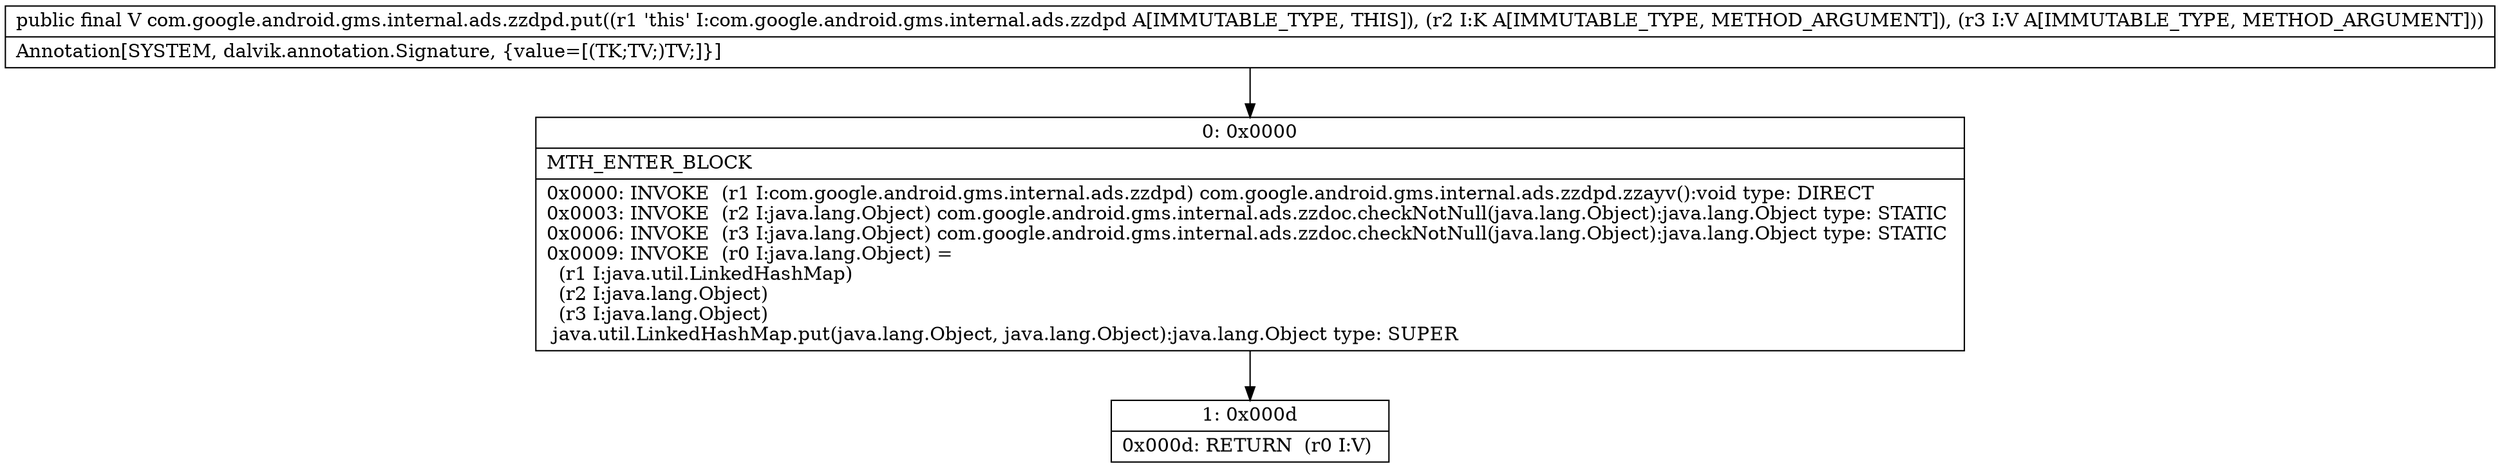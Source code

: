 digraph "CFG forcom.google.android.gms.internal.ads.zzdpd.put(Ljava\/lang\/Object;Ljava\/lang\/Object;)Ljava\/lang\/Object;" {
Node_0 [shape=record,label="{0\:\ 0x0000|MTH_ENTER_BLOCK\l|0x0000: INVOKE  (r1 I:com.google.android.gms.internal.ads.zzdpd) com.google.android.gms.internal.ads.zzdpd.zzayv():void type: DIRECT \l0x0003: INVOKE  (r2 I:java.lang.Object) com.google.android.gms.internal.ads.zzdoc.checkNotNull(java.lang.Object):java.lang.Object type: STATIC \l0x0006: INVOKE  (r3 I:java.lang.Object) com.google.android.gms.internal.ads.zzdoc.checkNotNull(java.lang.Object):java.lang.Object type: STATIC \l0x0009: INVOKE  (r0 I:java.lang.Object) = \l  (r1 I:java.util.LinkedHashMap)\l  (r2 I:java.lang.Object)\l  (r3 I:java.lang.Object)\l java.util.LinkedHashMap.put(java.lang.Object, java.lang.Object):java.lang.Object type: SUPER \l}"];
Node_1 [shape=record,label="{1\:\ 0x000d|0x000d: RETURN  (r0 I:V) \l}"];
MethodNode[shape=record,label="{public final V com.google.android.gms.internal.ads.zzdpd.put((r1 'this' I:com.google.android.gms.internal.ads.zzdpd A[IMMUTABLE_TYPE, THIS]), (r2 I:K A[IMMUTABLE_TYPE, METHOD_ARGUMENT]), (r3 I:V A[IMMUTABLE_TYPE, METHOD_ARGUMENT]))  | Annotation[SYSTEM, dalvik.annotation.Signature, \{value=[(TK;TV;)TV;]\}]\l}"];
MethodNode -> Node_0;
Node_0 -> Node_1;
}

